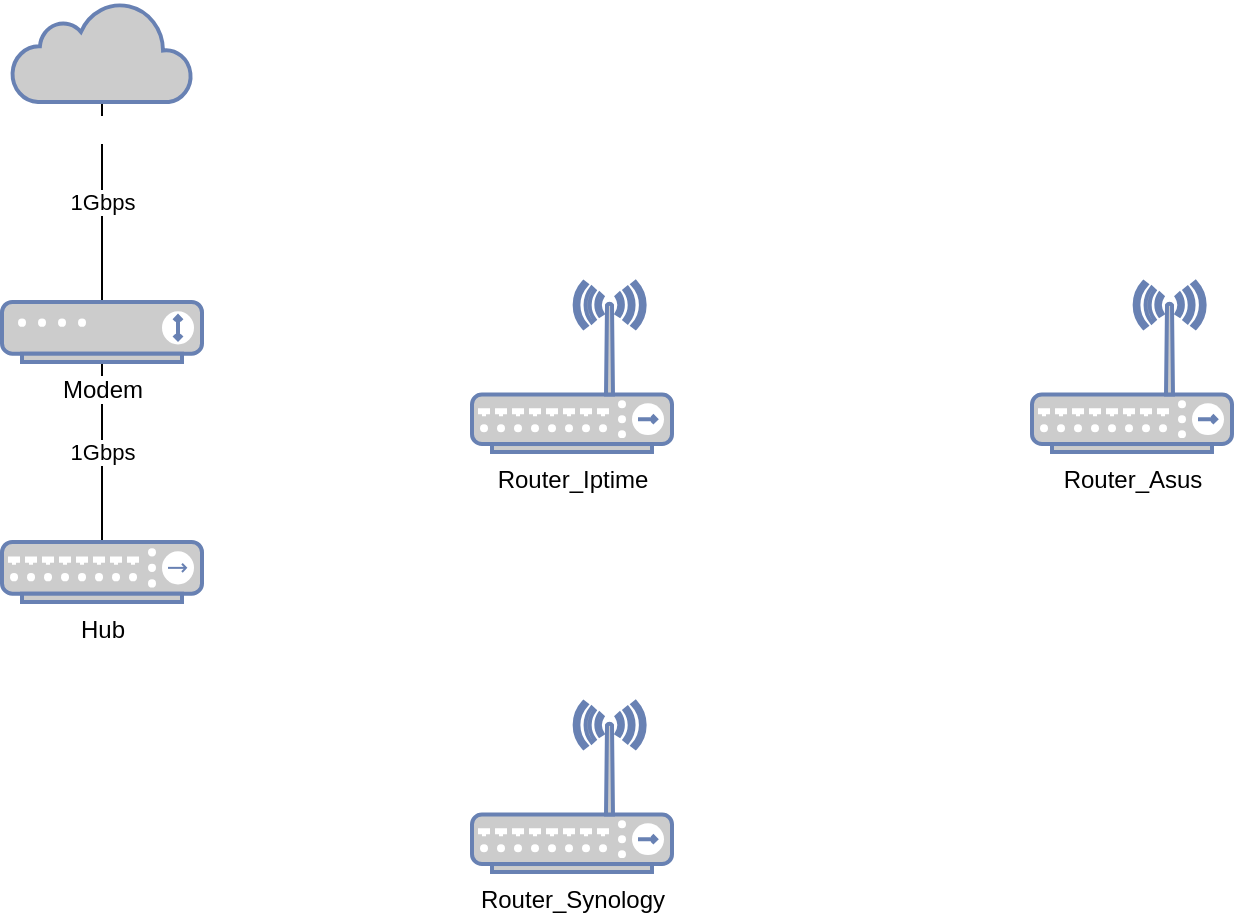 <mxfile version="24.2.1" type="github">
  <diagram id="6a731a19-8d31-9384-78a2-239565b7b9f0" name="Page-1">
    <mxGraphModel dx="1648" dy="736" grid="1" gridSize="10" guides="1" tooltips="1" connect="1" arrows="1" fold="1" page="1" pageScale="1" pageWidth="827" pageHeight="1169" background="none" math="0" shadow="0">
      <root>
        <mxCell id="0" />
        <mxCell id="1" parent="0" />
        <mxCell id="-6cbJImc2EcmIfeAtQze-2260" value="Router_Synology" style="fontColor=default;verticalAlign=top;verticalLabelPosition=bottom;labelPosition=center;align=center;html=1;outlineConnect=0;fillColor=#CCCCCC;strokeColor=#6881B3;gradientColor=none;gradientDirection=north;strokeWidth=2;shape=mxgraph.networks.wireless_hub;labelBackgroundColor=default;" vertex="1" parent="1">
          <mxGeometry x="240" y="360" width="100" height="85" as="geometry" />
        </mxCell>
        <mxCell id="-6cbJImc2EcmIfeAtQze-2261" value="Router_Iptime" style="fontColor=default;verticalAlign=top;verticalLabelPosition=bottom;labelPosition=center;align=center;html=1;outlineConnect=0;fillColor=#CCCCCC;strokeColor=#6881B3;gradientColor=none;gradientDirection=north;strokeWidth=2;shape=mxgraph.networks.wireless_hub;labelBackgroundColor=default;" vertex="1" parent="1">
          <mxGeometry x="240" y="150" width="100" height="85" as="geometry" />
        </mxCell>
        <mxCell id="-6cbJImc2EcmIfeAtQze-2262" value="Router_Asus" style="fontColor=default;verticalAlign=top;verticalLabelPosition=bottom;labelPosition=center;align=center;html=1;outlineConnect=0;fillColor=#CCCCCC;strokeColor=#6881B3;gradientColor=none;gradientDirection=north;strokeWidth=2;shape=mxgraph.networks.wireless_hub;labelBackgroundColor=default;" vertex="1" parent="1">
          <mxGeometry x="520" y="150" width="100" height="85" as="geometry" />
        </mxCell>
        <mxCell id="-6cbJImc2EcmIfeAtQze-2264" value="1Gbps" style="endArrow=none;html=1;rounded=0;entryX=0.5;entryY=0;entryDx=0;entryDy=0;entryPerimeter=0;" edge="1" parent="1" source="-6cbJImc2EcmIfeAtQze-2258" target="-6cbJImc2EcmIfeAtQze-2259">
          <mxGeometry width="50" height="50" relative="1" as="geometry">
            <mxPoint x="170" y="215" as="sourcePoint" />
            <mxPoint x="170" y="315" as="targetPoint" />
          </mxGeometry>
        </mxCell>
        <mxCell id="-6cbJImc2EcmIfeAtQze-2265" value="1Gbps" style="endArrow=none;html=1;rounded=0;" edge="1" parent="1" source="-6cbJImc2EcmIfeAtQze-2257" target="-6cbJImc2EcmIfeAtQze-2258">
          <mxGeometry width="50" height="50" relative="1" as="geometry">
            <mxPoint x="54.5" y="70" as="sourcePoint" />
            <mxPoint x="54.5" y="160" as="targetPoint" />
          </mxGeometry>
        </mxCell>
        <mxCell id="-6cbJImc2EcmIfeAtQze-2257" value="Internet" style="html=1;outlineConnect=0;fillColor=#CCCCCC;strokeColor=#6881B3;gradientColor=none;gradientDirection=north;strokeWidth=2;shape=mxgraph.networks.cloud;fontColor=#ffffff;labelPosition=center;verticalLabelPosition=bottom;align=center;verticalAlign=top;labelBackgroundColor=default;" vertex="1" parent="1">
          <mxGeometry x="10" y="10" width="90" height="50" as="geometry" />
        </mxCell>
        <mxCell id="-6cbJImc2EcmIfeAtQze-2258" value="Modem" style="fontColor=default;verticalAlign=top;verticalLabelPosition=bottom;labelPosition=center;align=center;html=1;outlineConnect=0;fillColor=#CCCCCC;strokeColor=#6881B3;gradientColor=none;gradientDirection=north;strokeWidth=2;shape=mxgraph.networks.modem;labelBackgroundColor=default;" vertex="1" parent="1">
          <mxGeometry x="5" y="160" width="100" height="30" as="geometry" />
        </mxCell>
        <mxCell id="-6cbJImc2EcmIfeAtQze-2259" value="Hub" style="fontColor=default;verticalAlign=top;verticalLabelPosition=bottom;labelPosition=center;align=center;html=1;outlineConnect=0;fillColor=#CCCCCC;strokeColor=#6881B3;gradientColor=none;gradientDirection=north;strokeWidth=2;shape=mxgraph.networks.hub;labelBackgroundColor=default;" vertex="1" parent="1">
          <mxGeometry x="5" y="280" width="100" height="30" as="geometry" />
        </mxCell>
      </root>
    </mxGraphModel>
  </diagram>
</mxfile>
